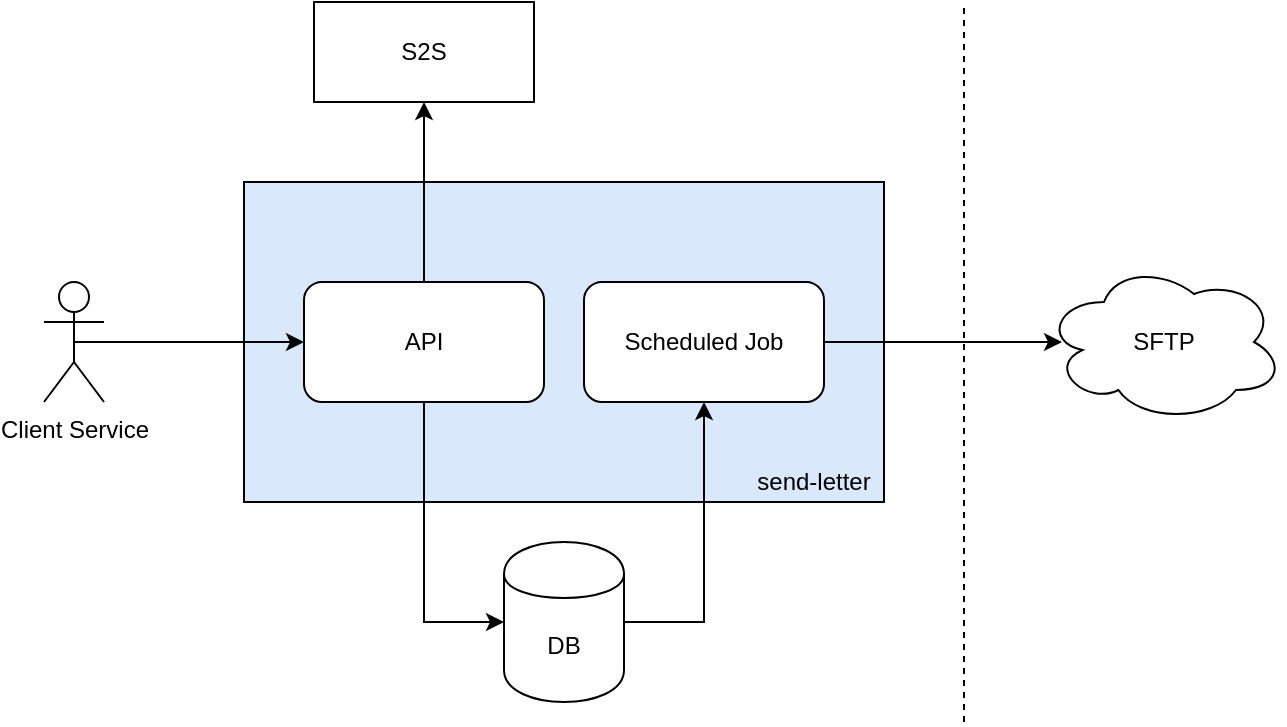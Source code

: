<mxfile version="10.8.7" type="device"><diagram id="wyxrxH-IZ9U9cu1q6l41" name="Page-1"><mxGraphModel dx="1564" dy="546" grid="1" gridSize="10" guides="1" tooltips="1" connect="1" arrows="1" fold="1" page="1" pageScale="1" pageWidth="850" pageHeight="1100" math="0" shadow="0"><root><mxCell id="0"/><mxCell id="1" parent="0"/><mxCell id="K9rRqHVJ88nS2o3ySGVD-12" value="" style="rounded=0;whiteSpace=wrap;html=1;fillColor=#dae8fc;strokeColor=#000000;" vertex="1" parent="1"><mxGeometry x="120" y="120" width="320" height="160" as="geometry"/></mxCell><mxCell id="K9rRqHVJ88nS2o3ySGVD-15" style="edgeStyle=orthogonalEdgeStyle;rounded=0;orthogonalLoop=1;jettySize=auto;html=1;exitX=0.5;exitY=0.5;exitDx=0;exitDy=0;exitPerimeter=0;entryX=0;entryY=0.5;entryDx=0;entryDy=0;" edge="1" parent="1" source="K9rRqHVJ88nS2o3ySGVD-2" target="K9rRqHVJ88nS2o3ySGVD-3"><mxGeometry relative="1" as="geometry"/></mxCell><mxCell id="K9rRqHVJ88nS2o3ySGVD-2" value="Client Service&lt;br&gt;" style="shape=umlActor;verticalLabelPosition=bottom;labelBackgroundColor=#ffffff;verticalAlign=top;html=1;outlineConnect=0;" vertex="1" parent="1"><mxGeometry x="20" y="170" width="30" height="60" as="geometry"/></mxCell><mxCell id="K9rRqHVJ88nS2o3ySGVD-7" style="edgeStyle=orthogonalEdgeStyle;rounded=0;orthogonalLoop=1;jettySize=auto;html=1;exitX=0.5;exitY=1;exitDx=0;exitDy=0;entryX=0;entryY=0.5;entryDx=0;entryDy=0;" edge="1" parent="1" source="K9rRqHVJ88nS2o3ySGVD-3" target="K9rRqHVJ88nS2o3ySGVD-5"><mxGeometry relative="1" as="geometry"/></mxCell><mxCell id="K9rRqHVJ88nS2o3ySGVD-14" style="edgeStyle=orthogonalEdgeStyle;rounded=0;orthogonalLoop=1;jettySize=auto;html=1;exitX=0.5;exitY=0;exitDx=0;exitDy=0;entryX=0.5;entryY=1;entryDx=0;entryDy=0;" edge="1" parent="1" source="K9rRqHVJ88nS2o3ySGVD-3" target="K9rRqHVJ88nS2o3ySGVD-13"><mxGeometry relative="1" as="geometry"/></mxCell><mxCell id="K9rRqHVJ88nS2o3ySGVD-3" value="API" style="rounded=1;whiteSpace=wrap;html=1;" vertex="1" parent="1"><mxGeometry x="150" y="170" width="120" height="60" as="geometry"/></mxCell><mxCell id="K9rRqHVJ88nS2o3ySGVD-8" style="edgeStyle=orthogonalEdgeStyle;rounded=0;orthogonalLoop=1;jettySize=auto;html=1;exitX=1;exitY=0.5;exitDx=0;exitDy=0;entryX=0.5;entryY=1;entryDx=0;entryDy=0;" edge="1" parent="1" source="K9rRqHVJ88nS2o3ySGVD-5" target="K9rRqHVJ88nS2o3ySGVD-6"><mxGeometry relative="1" as="geometry"/></mxCell><mxCell id="K9rRqHVJ88nS2o3ySGVD-5" value="DB" style="shape=cylinder;whiteSpace=wrap;html=1;boundedLbl=1;backgroundOutline=1;" vertex="1" parent="1"><mxGeometry x="250" y="300" width="60" height="80" as="geometry"/></mxCell><mxCell id="K9rRqHVJ88nS2o3ySGVD-10" style="edgeStyle=orthogonalEdgeStyle;rounded=0;orthogonalLoop=1;jettySize=auto;html=1;exitX=1;exitY=0.5;exitDx=0;exitDy=0;entryX=0.075;entryY=0.5;entryDx=0;entryDy=0;entryPerimeter=0;" edge="1" parent="1" source="K9rRqHVJ88nS2o3ySGVD-6" target="K9rRqHVJ88nS2o3ySGVD-9"><mxGeometry relative="1" as="geometry"/></mxCell><mxCell id="K9rRqHVJ88nS2o3ySGVD-6" value="Scheduled Job" style="rounded=1;whiteSpace=wrap;html=1;" vertex="1" parent="1"><mxGeometry x="290" y="170" width="120" height="60" as="geometry"/></mxCell><mxCell id="K9rRqHVJ88nS2o3ySGVD-9" value="SFTP" style="ellipse;shape=cloud;whiteSpace=wrap;html=1;" vertex="1" parent="1"><mxGeometry x="520" y="160" width="120" height="80" as="geometry"/></mxCell><mxCell id="K9rRqHVJ88nS2o3ySGVD-13" value="S2S" style="rounded=0;whiteSpace=wrap;html=1;" vertex="1" parent="1"><mxGeometry x="155" y="30" width="110" height="50" as="geometry"/></mxCell><mxCell id="K9rRqHVJ88nS2o3ySGVD-16" value="send-letter" style="text;html=1;strokeColor=none;fillColor=none;align=center;verticalAlign=middle;whiteSpace=wrap;rounded=0;" vertex="1" parent="1"><mxGeometry x="370" y="260" width="70" height="20" as="geometry"/></mxCell><mxCell id="K9rRqHVJ88nS2o3ySGVD-21" value="" style="endArrow=none;dashed=1;html=1;" edge="1" parent="1"><mxGeometry width="50" height="50" relative="1" as="geometry"><mxPoint x="480" y="390" as="sourcePoint"/><mxPoint x="480" y="30" as="targetPoint"/></mxGeometry></mxCell></root></mxGraphModel></diagram></mxfile>